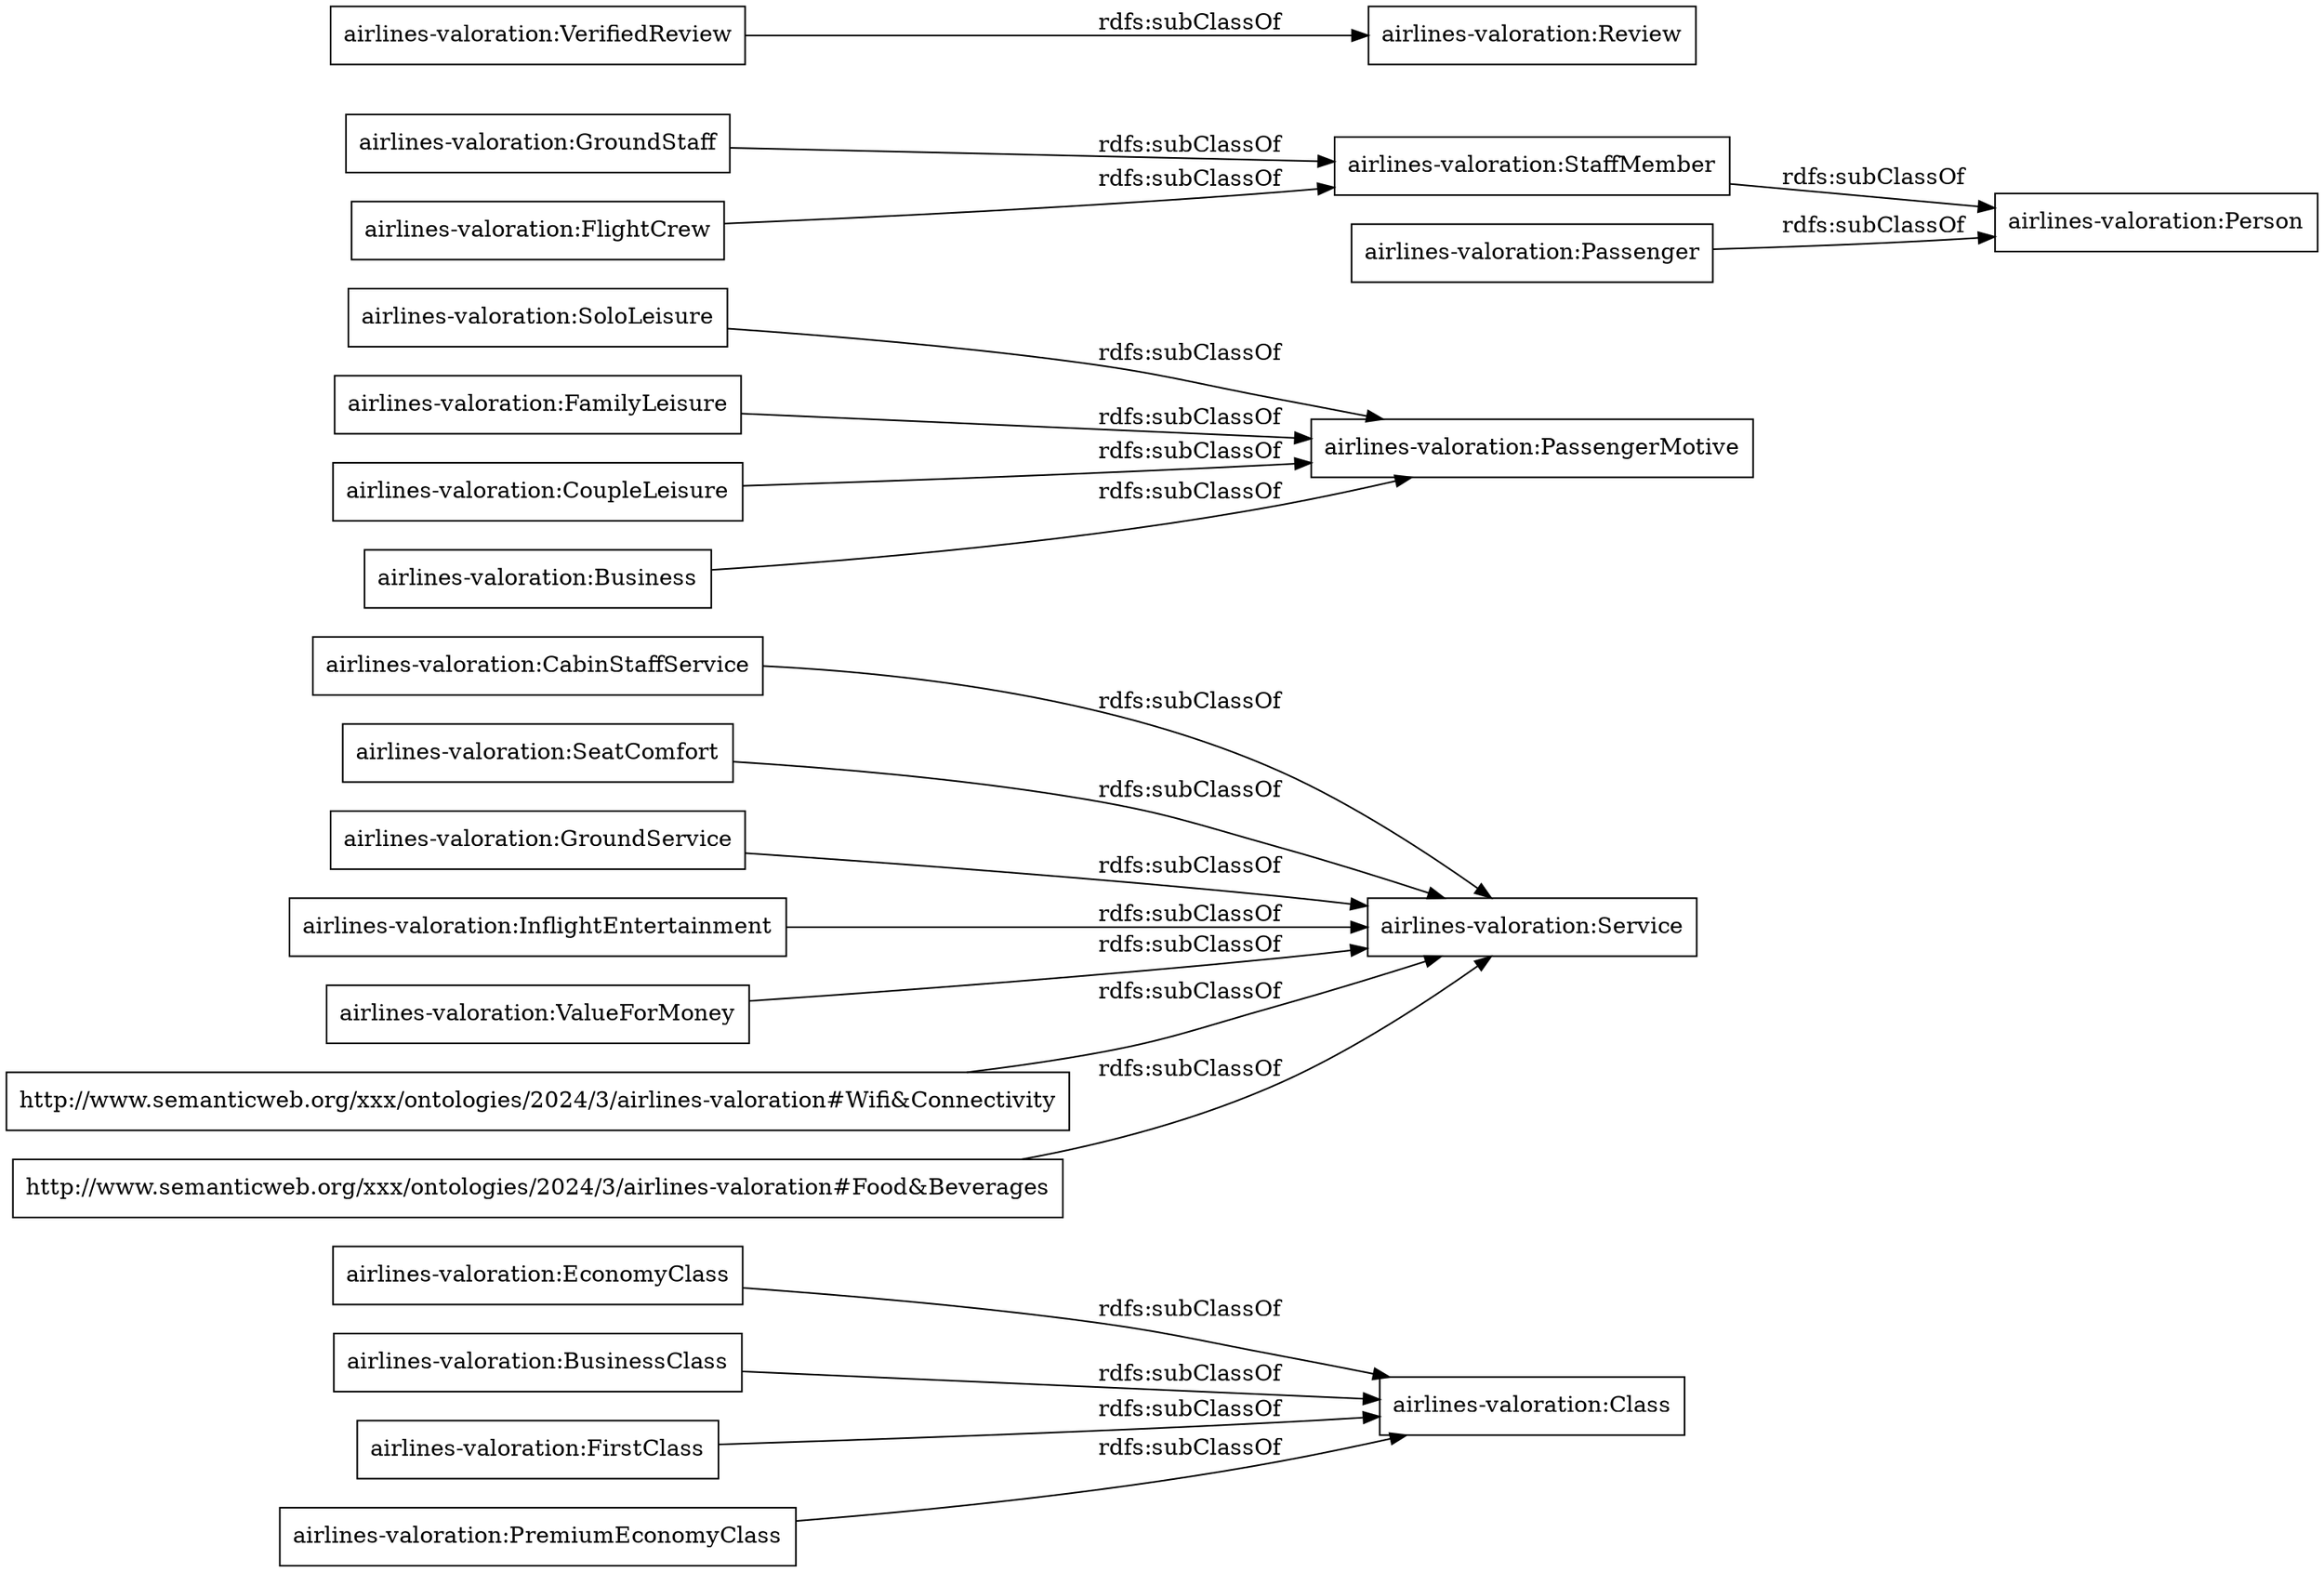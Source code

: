digraph ar2dtool_diagram { 
rankdir=LR;
size="1000"
node [shape = rectangle, color="black"]; "airlines-valoration:EconomyClass" "airlines-valoration:CabinStaffService" "airlines-valoration:SoloLeisure" "airlines-valoration:GroundStaff" "airlines-valoration:FamilyLeisure" "airlines-valoration:BusinessClass" "airlines-valoration:FirstClass" "airlines-valoration:Person" "airlines-valoration:StaffMember" "airlines-valoration:SeatComfort" "airlines-valoration:PremiumEconomyClass" "airlines-valoration:PassengerMotive" "airlines-valoration:FlightCrew" "airlines-valoration:GroundService" "airlines-valoration:Service" "airlines-valoration:InflightEntertainment" "airlines-valoration:CoupleLeisure" "airlines-valoration:Business" "airlines-valoration:Review" "airlines-valoration:ValueForMoney" "http://www.semanticweb.org/xxx/ontologies/2024/3/airlines-valoration#Wifi&Connectivity" "airlines-valoration:Passenger" "http://www.semanticweb.org/xxx/ontologies/2024/3/airlines-valoration#Food&Beverages" "airlines-valoration:Class" "airlines-valoration:VerifiedReview" ; /*classes style*/
	"airlines-valoration:VerifiedReview" -> "airlines-valoration:Review" [ label = "rdfs:subClassOf" ];
	"airlines-valoration:CoupleLeisure" -> "airlines-valoration:PassengerMotive" [ label = "rdfs:subClassOf" ];
	"airlines-valoration:SoloLeisure" -> "airlines-valoration:PassengerMotive" [ label = "rdfs:subClassOf" ];
	"airlines-valoration:EconomyClass" -> "airlines-valoration:Class" [ label = "rdfs:subClassOf" ];
	"airlines-valoration:StaffMember" -> "airlines-valoration:Person" [ label = "rdfs:subClassOf" ];
	"airlines-valoration:InflightEntertainment" -> "airlines-valoration:Service" [ label = "rdfs:subClassOf" ];
	"airlines-valoration:Business" -> "airlines-valoration:PassengerMotive" [ label = "rdfs:subClassOf" ];
	"airlines-valoration:CabinStaffService" -> "airlines-valoration:Service" [ label = "rdfs:subClassOf" ];
	"http://www.semanticweb.org/xxx/ontologies/2024/3/airlines-valoration#Wifi&Connectivity" -> "airlines-valoration:Service" [ label = "rdfs:subClassOf" ];
	"http://www.semanticweb.org/xxx/ontologies/2024/3/airlines-valoration#Food&Beverages" -> "airlines-valoration:Service" [ label = "rdfs:subClassOf" ];
	"airlines-valoration:GroundStaff" -> "airlines-valoration:StaffMember" [ label = "rdfs:subClassOf" ];
	"airlines-valoration:SeatComfort" -> "airlines-valoration:Service" [ label = "rdfs:subClassOf" ];
	"airlines-valoration:ValueForMoney" -> "airlines-valoration:Service" [ label = "rdfs:subClassOf" ];
	"airlines-valoration:FirstClass" -> "airlines-valoration:Class" [ label = "rdfs:subClassOf" ];
	"airlines-valoration:PremiumEconomyClass" -> "airlines-valoration:Class" [ label = "rdfs:subClassOf" ];
	"airlines-valoration:GroundService" -> "airlines-valoration:Service" [ label = "rdfs:subClassOf" ];
	"airlines-valoration:BusinessClass" -> "airlines-valoration:Class" [ label = "rdfs:subClassOf" ];
	"airlines-valoration:Passenger" -> "airlines-valoration:Person" [ label = "rdfs:subClassOf" ];
	"airlines-valoration:FamilyLeisure" -> "airlines-valoration:PassengerMotive" [ label = "rdfs:subClassOf" ];
	"airlines-valoration:FlightCrew" -> "airlines-valoration:StaffMember" [ label = "rdfs:subClassOf" ];

}
